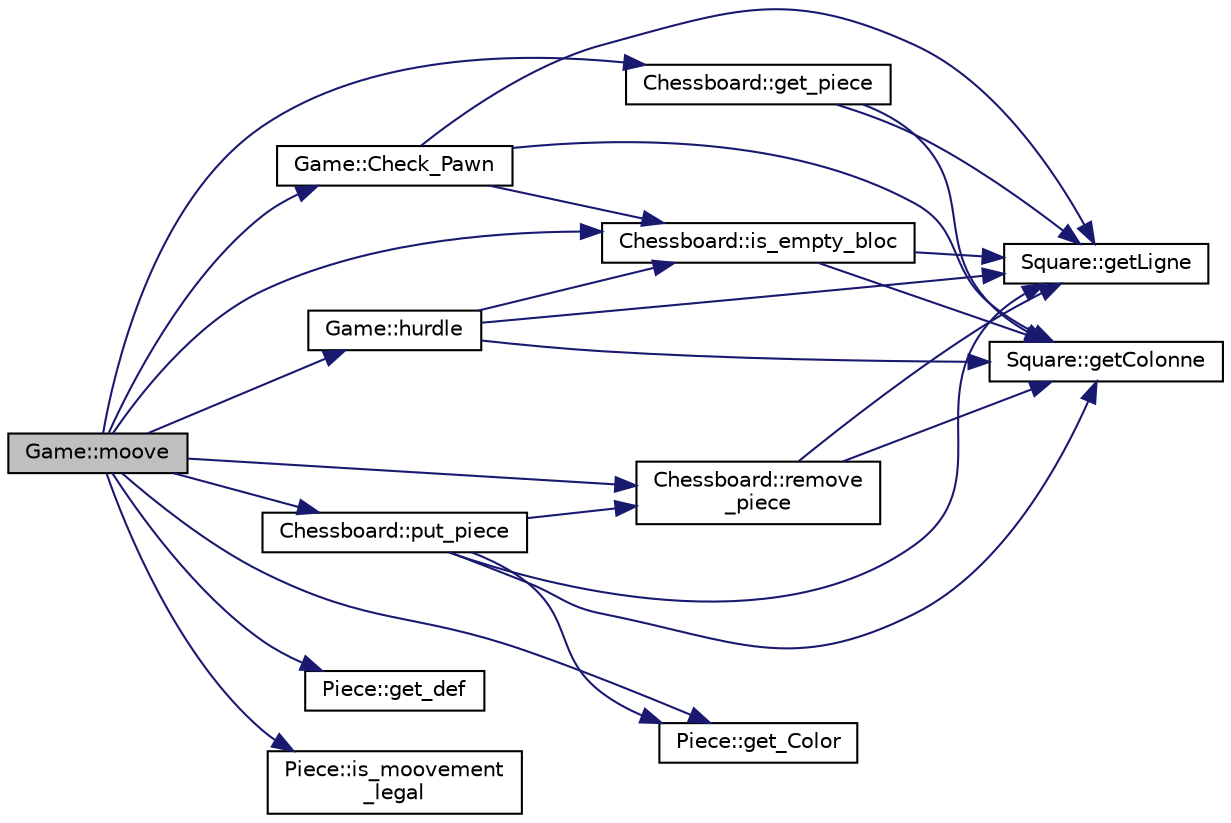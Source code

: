 digraph "Game::moove"
{
 // LATEX_PDF_SIZE
  edge [fontname="Helvetica",fontsize="10",labelfontname="Helvetica",labelfontsize="10"];
  node [fontname="Helvetica",fontsize="10",shape=record];
  rankdir="LR";
  Node1 [label="Game::moove",height=0.2,width=0.4,color="black", fillcolor="grey75", style="filled", fontcolor="black",tooltip="gestion du déplacement suite à la saisie du coup doit faire appel aux méthodes de vérification de val..."];
  Node1 -> Node2 [color="midnightblue",fontsize="10",style="solid",fontname="Helvetica"];
  Node2 [label="Game::Check_Pawn",height=0.2,width=0.4,color="black", fillcolor="white", style="filled",URL="$d9/d68/classGame.html#a9835abc8805f0185697fe1b8beb609f3",tooltip="s'occupe des vérifications spécifiques aux pions comme la prise, la prise en passant,..."];
  Node2 -> Node3 [color="midnightblue",fontsize="10",style="solid",fontname="Helvetica"];
  Node3 [label="Square::getColonne",height=0.2,width=0.4,color="black", fillcolor="white", style="filled",URL="$d3/d72/classSquare.html#ae75d936ad361d2ff001b289f1d914ab8",tooltip="fonction qui renvoie la colonne où se trouve la pièce"];
  Node2 -> Node4 [color="midnightblue",fontsize="10",style="solid",fontname="Helvetica"];
  Node4 [label="Square::getLigne",height=0.2,width=0.4,color="black", fillcolor="white", style="filled",URL="$d3/d72/classSquare.html#a4fa5008593aaff1c8ffc038541e4586c",tooltip="fonction qui renvoie la ligne où se trouve la pièce"];
  Node2 -> Node5 [color="midnightblue",fontsize="10",style="solid",fontname="Helvetica"];
  Node5 [label="Chessboard::is_empty_bloc",height=0.2,width=0.4,color="black", fillcolor="white", style="filled",URL="$df/d81/classChessboard.html#a1c28aa76c3eae36503efa734abc8d3f1",tooltip="indique le statut de la case (libre/occupée)."];
  Node5 -> Node3 [color="midnightblue",fontsize="10",style="solid",fontname="Helvetica"];
  Node5 -> Node4 [color="midnightblue",fontsize="10",style="solid",fontname="Helvetica"];
  Node1 -> Node6 [color="midnightblue",fontsize="10",style="solid",fontname="Helvetica"];
  Node6 [label="Piece::get_Color",height=0.2,width=0.4,color="black", fillcolor="white", style="filled",URL="$d5/df0/classPiece.html#a43c3f26ef40bed56c375fd3490c659d8",tooltip="renvoie la couleur de la pièce"];
  Node1 -> Node7 [color="midnightblue",fontsize="10",style="solid",fontname="Helvetica"];
  Node7 [label="Piece::get_def",height=0.2,width=0.4,color="black", fillcolor="white", style="filled",URL="$d5/df0/classPiece.html#a4adcf2e30cdd2e973bc0704f8eb7b647",tooltip="renvoie le type de pièce"];
  Node1 -> Node8 [color="midnightblue",fontsize="10",style="solid",fontname="Helvetica"];
  Node8 [label="Chessboard::get_piece",height=0.2,width=0.4,color="black", fillcolor="white", style="filled",URL="$df/d81/classChessboard.html#a919c8fa5906e0aaf902cd35a71c670e5",tooltip="vérifie que l'on reste dans les dimensions de l'échiquier"];
  Node8 -> Node3 [color="midnightblue",fontsize="10",style="solid",fontname="Helvetica"];
  Node8 -> Node4 [color="midnightblue",fontsize="10",style="solid",fontname="Helvetica"];
  Node1 -> Node9 [color="midnightblue",fontsize="10",style="solid",fontname="Helvetica"];
  Node9 [label="Game::hurdle",height=0.2,width=0.4,color="black", fillcolor="white", style="filled",URL="$d9/d68/classGame.html#aa5ae5c0ea00796532383def9ef8ed5c6",tooltip="vérifie que la pièce ne passe pas au-dessus d'une autre lors de son déplacement. On distingue trois d..."];
  Node9 -> Node3 [color="midnightblue",fontsize="10",style="solid",fontname="Helvetica"];
  Node9 -> Node4 [color="midnightblue",fontsize="10",style="solid",fontname="Helvetica"];
  Node9 -> Node5 [color="midnightblue",fontsize="10",style="solid",fontname="Helvetica"];
  Node1 -> Node5 [color="midnightblue",fontsize="10",style="solid",fontname="Helvetica"];
  Node1 -> Node10 [color="midnightblue",fontsize="10",style="solid",fontname="Helvetica"];
  Node10 [label="Piece::is_moovement\l_legal",height=0.2,width=0.4,color="black", fillcolor="white", style="filled",URL="$d5/df0/classPiece.html#ab2b303d5f0ff13899c0e662f70f96d2b",tooltip="vérifie si le déplacement est possible"];
  Node1 -> Node11 [color="midnightblue",fontsize="10",style="solid",fontname="Helvetica"];
  Node11 [label="Chessboard::put_piece",height=0.2,width=0.4,color="black", fillcolor="white", style="filled",URL="$df/d81/classChessboard.html#a1b5dfe224dabc92ed01ed11667ba61a2",tooltip="pose une pièce à la case spécifiée La pose est possile si la case est vide ou si elle contient une pi..."];
  Node11 -> Node6 [color="midnightblue",fontsize="10",style="solid",fontname="Helvetica"];
  Node11 -> Node3 [color="midnightblue",fontsize="10",style="solid",fontname="Helvetica"];
  Node11 -> Node4 [color="midnightblue",fontsize="10",style="solid",fontname="Helvetica"];
  Node11 -> Node12 [color="midnightblue",fontsize="10",style="solid",fontname="Helvetica"];
  Node12 [label="Chessboard::remove\l_piece",height=0.2,width=0.4,color="black", fillcolor="white", style="filled",URL="$df/d81/classChessboard.html#aedb59c02419b9dfc6527346fdf9d7acb",tooltip="place un pointeur nul sur la case origine"];
  Node12 -> Node3 [color="midnightblue",fontsize="10",style="solid",fontname="Helvetica"];
  Node12 -> Node4 [color="midnightblue",fontsize="10",style="solid",fontname="Helvetica"];
  Node1 -> Node12 [color="midnightblue",fontsize="10",style="solid",fontname="Helvetica"];
}
